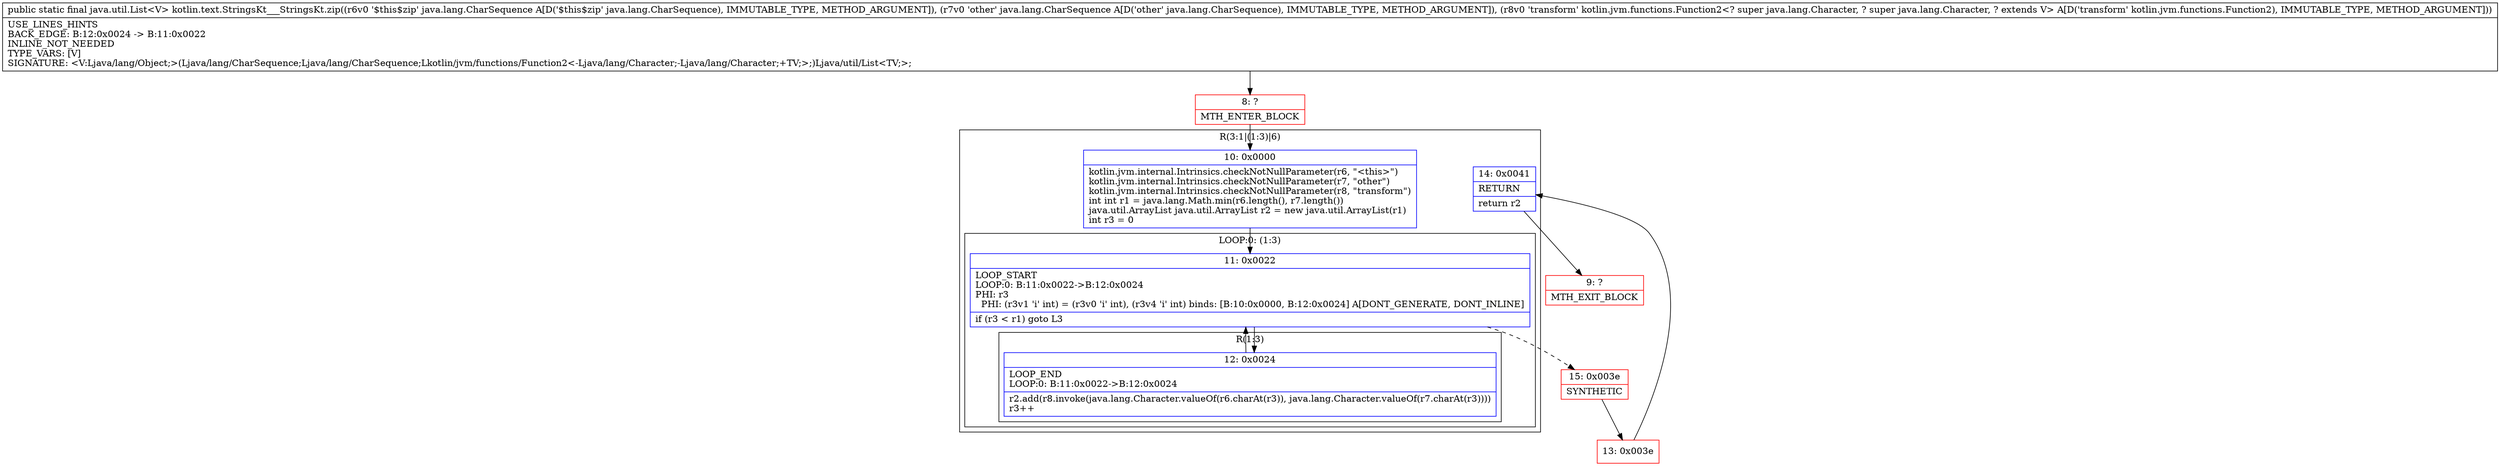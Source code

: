 digraph "CFG forkotlin.text.StringsKt___StringsKt.zip(Ljava\/lang\/CharSequence;Ljava\/lang\/CharSequence;Lkotlin\/jvm\/functions\/Function2;)Ljava\/util\/List;" {
subgraph cluster_Region_504674139 {
label = "R(3:1|(1:3)|6)";
node [shape=record,color=blue];
Node_10 [shape=record,label="{10\:\ 0x0000|kotlin.jvm.internal.Intrinsics.checkNotNullParameter(r6, \"\<this\>\")\lkotlin.jvm.internal.Intrinsics.checkNotNullParameter(r7, \"other\")\lkotlin.jvm.internal.Intrinsics.checkNotNullParameter(r8, \"transform\")\lint int r1 = java.lang.Math.min(r6.length(), r7.length())\ljava.util.ArrayList java.util.ArrayList r2 = new java.util.ArrayList(r1)\lint r3 = 0\l}"];
subgraph cluster_LoopRegion_407806182 {
label = "LOOP:0: (1:3)";
node [shape=record,color=blue];
Node_11 [shape=record,label="{11\:\ 0x0022|LOOP_START\lLOOP:0: B:11:0x0022\-\>B:12:0x0024\lPHI: r3 \l  PHI: (r3v1 'i' int) = (r3v0 'i' int), (r3v4 'i' int) binds: [B:10:0x0000, B:12:0x0024] A[DONT_GENERATE, DONT_INLINE]\l|if (r3 \< r1) goto L3\l}"];
subgraph cluster_Region_556366519 {
label = "R(1:3)";
node [shape=record,color=blue];
Node_12 [shape=record,label="{12\:\ 0x0024|LOOP_END\lLOOP:0: B:11:0x0022\-\>B:12:0x0024\l|r2.add(r8.invoke(java.lang.Character.valueOf(r6.charAt(r3)), java.lang.Character.valueOf(r7.charAt(r3))))\lr3++\l}"];
}
}
Node_14 [shape=record,label="{14\:\ 0x0041|RETURN\l|return r2\l}"];
}
Node_8 [shape=record,color=red,label="{8\:\ ?|MTH_ENTER_BLOCK\l}"];
Node_15 [shape=record,color=red,label="{15\:\ 0x003e|SYNTHETIC\l}"];
Node_13 [shape=record,color=red,label="{13\:\ 0x003e}"];
Node_9 [shape=record,color=red,label="{9\:\ ?|MTH_EXIT_BLOCK\l}"];
MethodNode[shape=record,label="{public static final java.util.List\<V\> kotlin.text.StringsKt___StringsKt.zip((r6v0 '$this$zip' java.lang.CharSequence A[D('$this$zip' java.lang.CharSequence), IMMUTABLE_TYPE, METHOD_ARGUMENT]), (r7v0 'other' java.lang.CharSequence A[D('other' java.lang.CharSequence), IMMUTABLE_TYPE, METHOD_ARGUMENT]), (r8v0 'transform' kotlin.jvm.functions.Function2\<? super java.lang.Character, ? super java.lang.Character, ? extends V\> A[D('transform' kotlin.jvm.functions.Function2), IMMUTABLE_TYPE, METHOD_ARGUMENT]))  | USE_LINES_HINTS\lBACK_EDGE: B:12:0x0024 \-\> B:11:0x0022\lINLINE_NOT_NEEDED\lTYPE_VARS: [V]\lSIGNATURE: \<V:Ljava\/lang\/Object;\>(Ljava\/lang\/CharSequence;Ljava\/lang\/CharSequence;Lkotlin\/jvm\/functions\/Function2\<\-Ljava\/lang\/Character;\-Ljava\/lang\/Character;+TV;\>;)Ljava\/util\/List\<TV;\>;\l}"];
MethodNode -> Node_8;Node_10 -> Node_11;
Node_11 -> Node_12;
Node_11 -> Node_15[style=dashed];
Node_12 -> Node_11;
Node_14 -> Node_9;
Node_8 -> Node_10;
Node_15 -> Node_13;
Node_13 -> Node_14;
}

